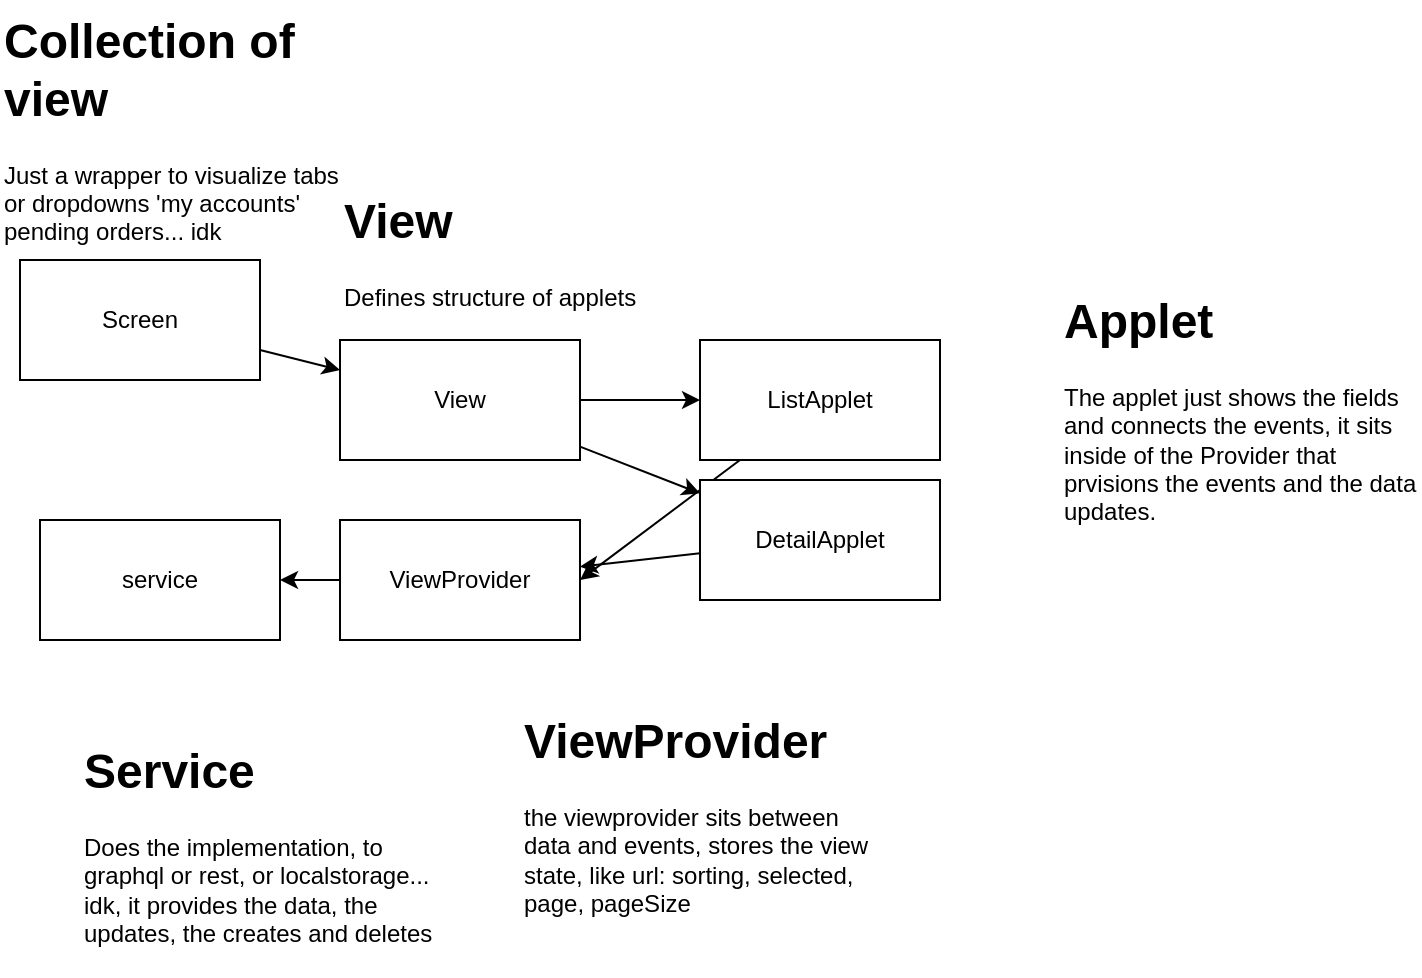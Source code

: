 <mxfile>
    <diagram id="S7dizydHm2c8X_97LhPK" name="Page-1">
        <mxGraphModel dx="1124" dy="802" grid="1" gridSize="10" guides="1" tooltips="1" connect="1" arrows="1" fold="1" page="1" pageScale="1" pageWidth="827" pageHeight="1169" math="0" shadow="0">
            <root>
                <mxCell id="0"/>
                <mxCell id="1" parent="0"/>
                <mxCell id="9" style="edgeStyle=none;html=1;entryX=1;entryY=0.5;entryDx=0;entryDy=0;" edge="1" parent="1" source="2" target="8">
                    <mxGeometry relative="1" as="geometry"/>
                </mxCell>
                <mxCell id="2" value="ListApplet" style="rounded=0;whiteSpace=wrap;html=1;" vertex="1" parent="1">
                    <mxGeometry x="350" y="390" width="120" height="60" as="geometry"/>
                </mxCell>
                <mxCell id="10" style="edgeStyle=none;html=1;" edge="1" parent="1" source="3" target="8">
                    <mxGeometry relative="1" as="geometry"/>
                </mxCell>
                <mxCell id="3" value="DetailApplet" style="rounded=0;whiteSpace=wrap;html=1;" vertex="1" parent="1">
                    <mxGeometry x="350" y="460" width="120" height="60" as="geometry"/>
                </mxCell>
                <mxCell id="5" style="edgeStyle=none;html=1;entryX=0;entryY=0.5;entryDx=0;entryDy=0;" edge="1" parent="1" source="4" target="2">
                    <mxGeometry relative="1" as="geometry"/>
                </mxCell>
                <mxCell id="6" style="edgeStyle=none;html=1;" edge="1" parent="1" source="4" target="3">
                    <mxGeometry relative="1" as="geometry"/>
                </mxCell>
                <mxCell id="4" value="View" style="rounded=0;whiteSpace=wrap;html=1;" vertex="1" parent="1">
                    <mxGeometry x="170" y="390" width="120" height="60" as="geometry"/>
                </mxCell>
                <mxCell id="7" value="&lt;h1 style=&quot;margin-top: 0px;&quot;&gt;View&lt;/h1&gt;&lt;p&gt;Defines structure of applets&lt;/p&gt;" style="text;html=1;whiteSpace=wrap;overflow=hidden;rounded=0;" vertex="1" parent="1">
                    <mxGeometry x="170" y="310" width="180" height="120" as="geometry"/>
                </mxCell>
                <mxCell id="12" style="edgeStyle=none;html=1;" edge="1" parent="1" source="8" target="11">
                    <mxGeometry relative="1" as="geometry"/>
                </mxCell>
                <mxCell id="8" value="ViewProvider" style="rounded=0;whiteSpace=wrap;html=1;" vertex="1" parent="1">
                    <mxGeometry x="170" y="480" width="120" height="60" as="geometry"/>
                </mxCell>
                <mxCell id="11" value="service" style="rounded=0;whiteSpace=wrap;html=1;" vertex="1" parent="1">
                    <mxGeometry x="20" y="480" width="120" height="60" as="geometry"/>
                </mxCell>
                <mxCell id="13" value="&lt;h1 style=&quot;margin-top: 0px;&quot;&gt;Service&lt;/h1&gt;&lt;p&gt;Does the implementation, to graphql or rest, or localstorage... idk, it provides the data, the updates, the creates and deletes&lt;/p&gt;" style="text;html=1;whiteSpace=wrap;overflow=hidden;rounded=0;" vertex="1" parent="1">
                    <mxGeometry x="40" y="585" width="180" height="120" as="geometry"/>
                </mxCell>
                <mxCell id="14" value="&lt;h1 style=&quot;margin-top: 0px;&quot;&gt;ViewProvider&lt;/h1&gt;&lt;p&gt;the viewprovider sits between data and events, stores the view state, like url: sorting, selected, page, pageSize&lt;/p&gt;" style="text;html=1;whiteSpace=wrap;overflow=hidden;rounded=0;" vertex="1" parent="1">
                    <mxGeometry x="260" y="570" width="180" height="120" as="geometry"/>
                </mxCell>
                <mxCell id="15" value="&lt;h1 style=&quot;margin-top: 0px;&quot;&gt;Applet&lt;/h1&gt;&lt;p&gt;The applet just shows the fields and connects the events, it sits inside of the Provider that prvisions the events and the data updates.&lt;/p&gt;" style="text;html=1;whiteSpace=wrap;overflow=hidden;rounded=0;" vertex="1" parent="1">
                    <mxGeometry x="530" y="360" width="180" height="120" as="geometry"/>
                </mxCell>
                <mxCell id="18" style="edgeStyle=none;html=1;" edge="1" parent="1" source="16" target="4">
                    <mxGeometry relative="1" as="geometry"/>
                </mxCell>
                <mxCell id="16" value="Screen" style="rounded=0;whiteSpace=wrap;html=1;" vertex="1" parent="1">
                    <mxGeometry x="10" y="350" width="120" height="60" as="geometry"/>
                </mxCell>
                <mxCell id="17" value="&lt;h1 style=&quot;margin-top: 0px;&quot;&gt;Collection of view&lt;/h1&gt;&lt;p&gt;Just a wrapper to visualize tabs or dropdowns &#39;my accounts&#39; pending orders... idk&lt;/p&gt;" style="text;html=1;whiteSpace=wrap;overflow=hidden;rounded=0;" vertex="1" parent="1">
                    <mxGeometry y="220" width="180" height="120" as="geometry"/>
                </mxCell>
            </root>
        </mxGraphModel>
    </diagram>
</mxfile>